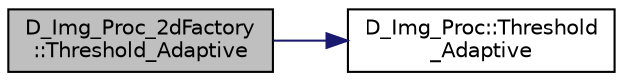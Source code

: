 digraph "D_Img_Proc_2dFactory::Threshold_Adaptive"
{
 // LATEX_PDF_SIZE
  edge [fontname="Helvetica",fontsize="10",labelfontname="Helvetica",labelfontsize="10"];
  node [fontname="Helvetica",fontsize="10",shape=record];
  rankdir="LR";
  Node1 [label="D_Img_Proc_2dFactory\l::Threshold_Adaptive",height=0.2,width=0.4,color="black", fillcolor="grey75", style="filled", fontcolor="black",tooltip=" "];
  Node1 -> Node2 [color="midnightblue",fontsize="10",style="solid",fontname="Helvetica"];
  Node2 [label="D_Img_Proc::Threshold\l_Adaptive",height=0.2,width=0.4,color="black", fillcolor="white", style="filled",URL="$class_d___img___proc.html#a3720493432af42e61bf3bdeb8746d924",tooltip=" "];
}
